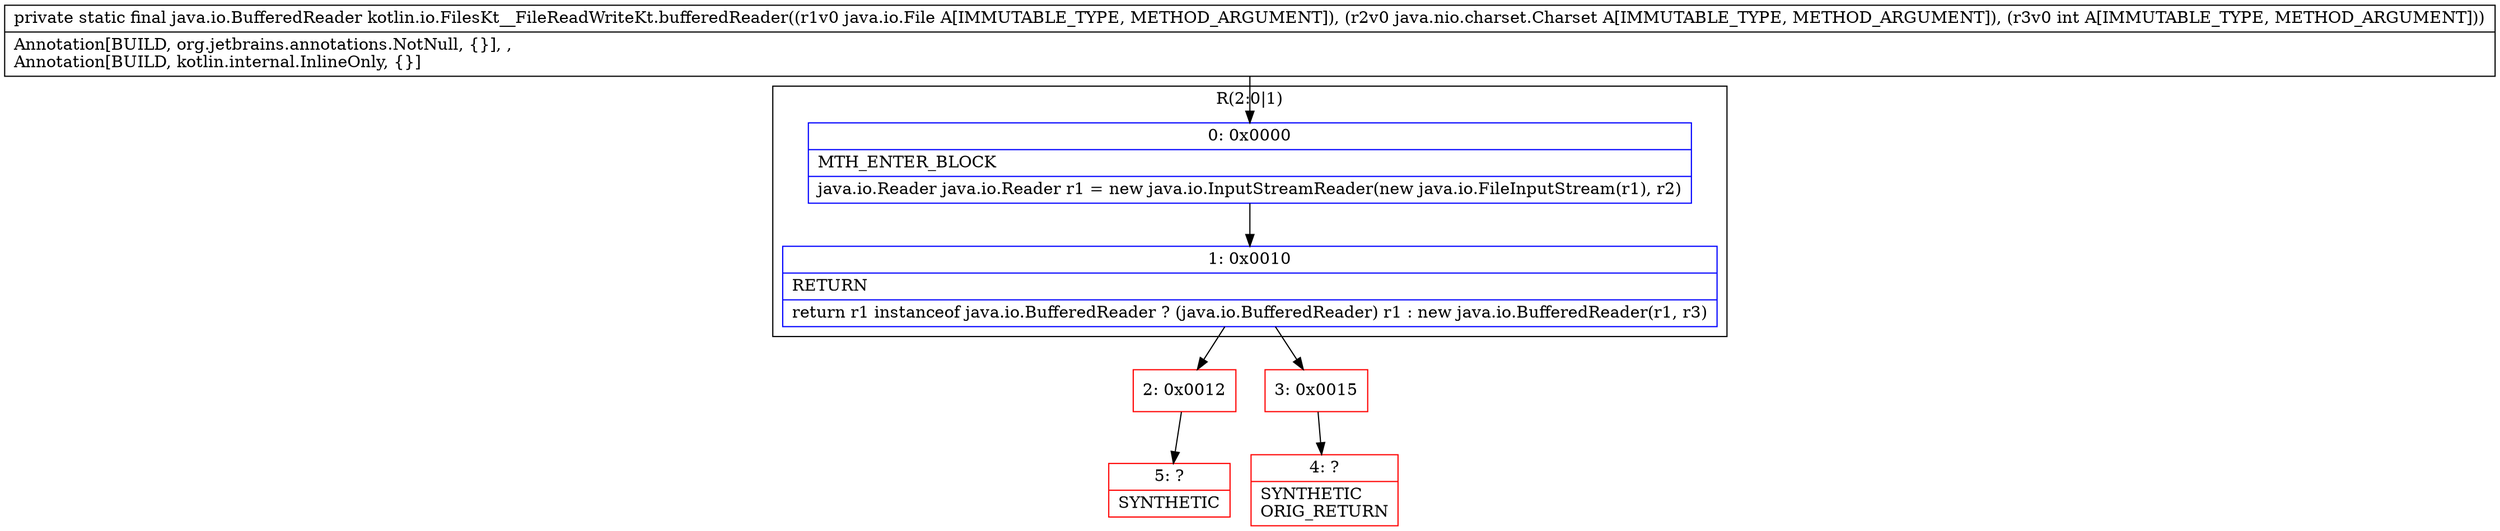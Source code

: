 digraph "CFG forkotlin.io.FilesKt__FileReadWriteKt.bufferedReader(Ljava\/io\/File;Ljava\/nio\/charset\/Charset;I)Ljava\/io\/BufferedReader;" {
subgraph cluster_Region_2109693411 {
label = "R(2:0|1)";
node [shape=record,color=blue];
Node_0 [shape=record,label="{0\:\ 0x0000|MTH_ENTER_BLOCK\l|java.io.Reader java.io.Reader r1 = new java.io.InputStreamReader(new java.io.FileInputStream(r1), r2)\l}"];
Node_1 [shape=record,label="{1\:\ 0x0010|RETURN\l|return r1 instanceof java.io.BufferedReader ? (java.io.BufferedReader) r1 : new java.io.BufferedReader(r1, r3)\l}"];
}
Node_2 [shape=record,color=red,label="{2\:\ 0x0012}"];
Node_3 [shape=record,color=red,label="{3\:\ 0x0015}"];
Node_4 [shape=record,color=red,label="{4\:\ ?|SYNTHETIC\lORIG_RETURN\l}"];
Node_5 [shape=record,color=red,label="{5\:\ ?|SYNTHETIC\l}"];
MethodNode[shape=record,label="{private static final java.io.BufferedReader kotlin.io.FilesKt__FileReadWriteKt.bufferedReader((r1v0 java.io.File A[IMMUTABLE_TYPE, METHOD_ARGUMENT]), (r2v0 java.nio.charset.Charset A[IMMUTABLE_TYPE, METHOD_ARGUMENT]), (r3v0 int A[IMMUTABLE_TYPE, METHOD_ARGUMENT]))  | Annotation[BUILD, org.jetbrains.annotations.NotNull, \{\}], , \lAnnotation[BUILD, kotlin.internal.InlineOnly, \{\}]\l}"];
MethodNode -> Node_0;
Node_0 -> Node_1;
Node_1 -> Node_2;
Node_1 -> Node_3;
Node_2 -> Node_5;
Node_3 -> Node_4;
}

